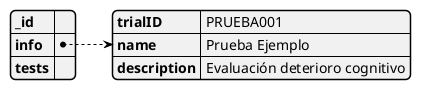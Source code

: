 @startjson
{
"_id":"",
  "info": {
        "trialID": "PRUEBA001",
        "name": "Prueba Ejemplo",
        "description": "Evaluación deterioro cognitivo"
  },
  "tests":""
}
@endjson